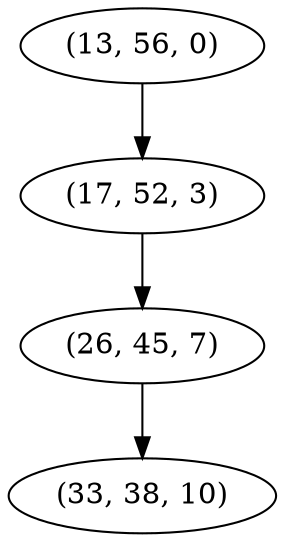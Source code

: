 digraph tree {
    "(13, 56, 0)";
    "(17, 52, 3)";
    "(26, 45, 7)";
    "(33, 38, 10)";
    "(13, 56, 0)" -> "(17, 52, 3)";
    "(17, 52, 3)" -> "(26, 45, 7)";
    "(26, 45, 7)" -> "(33, 38, 10)";
}
